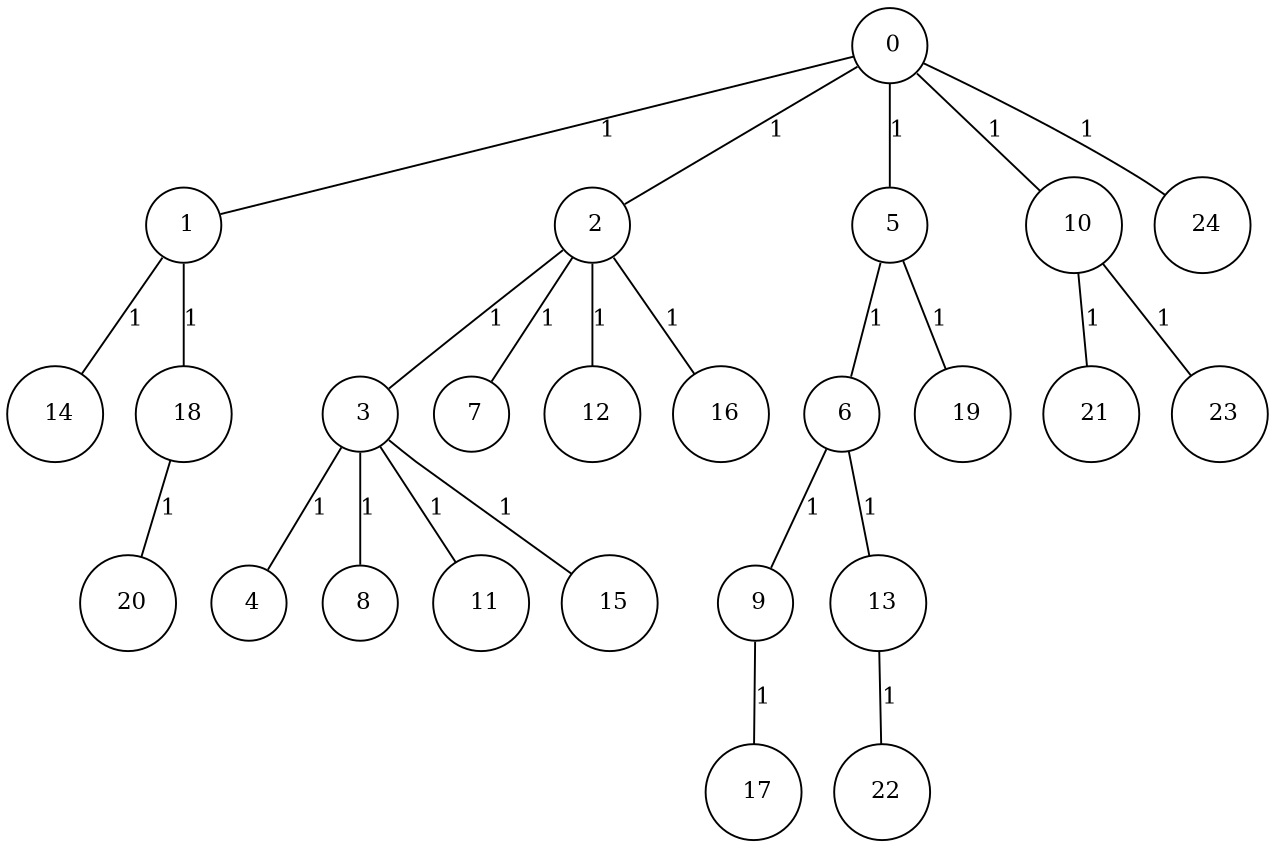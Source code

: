 graph G {
size="8.5,11;"
ratio = "expand;"
fixedsize="true;"
overlap="scale;"
node[shape=circle,width=.12,hight=.12,fontsize=12]
edge[fontsize=12]

0[label=" 0" color=black, pos="0.38810547,0.7912723!"];
1[label=" 1" color=black, pos="1.8304099,2.9658972!"];
2[label=" 2" color=black, pos="2.9404155,0.48629553!"];
3[label=" 3" color=black, pos="1.3718501,0.29730657!"];
4[label=" 4" color=black, pos="1.7199572,2.8745438!"];
5[label=" 5" color=black, pos="1.5398059,1.6254893!"];
6[label=" 6" color=black, pos="2.6540248,0.50238059!"];
7[label=" 7" color=black, pos="2.8732521,2.4870376!"];
8[label=" 8" color=black, pos="2.2802935,1.7879547!"];
9[label=" 9" color=black, pos="0.90596236,1.2508586!"];
10[label=" 10" color=black, pos="2.8262286,0.18039263!"];
11[label=" 11" color=black, pos="2.3512387,0.56204772!"];
12[label=" 12" color=black, pos="0.91034858,1.1599155!"];
13[label=" 13" color=black, pos="1.3768978,0.83351102!"];
14[label=" 14" color=black, pos="0.12631634,2.8404452!"];
15[label=" 15" color=black, pos="1.3563605,2.2609261!"];
16[label=" 16" color=black, pos="2.6057927,1.7473574!"];
17[label=" 17" color=black, pos="1.8027326,2.3581329!"];
18[label=" 18" color=black, pos="2.7353702,1.82704!"];
19[label=" 19" color=black, pos="0.016224757,2.1578048!"];
20[label=" 20" color=black, pos="1.8256792,1.3767278!"];
21[label=" 21" color=black, pos="1.1031251,2.2334997!"];
22[label=" 22" color=black, pos="0.54613048,1.2290099!"];
23[label=" 23" color=black, pos="1.4014276,0.53914495!"];
24[label=" 24" color=black, pos="0.5388167,0.51897532!"];
0--1[label="1"]
0--2[label="1"]
0--5[label="1"]
0--10[label="1"]
0--24[label="1"]
1--14[label="1"]
1--18[label="1"]
2--3[label="1"]
2--7[label="1"]
2--12[label="1"]
2--16[label="1"]
3--4[label="1"]
3--8[label="1"]
3--11[label="1"]
3--15[label="1"]
5--6[label="1"]
5--19[label="1"]
6--9[label="1"]
6--13[label="1"]
9--17[label="1"]
10--21[label="1"]
10--23[label="1"]
13--22[label="1"]
18--20[label="1"]

}
